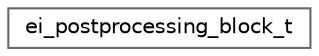 digraph "Graphical Class Hierarchy"
{
 // LATEX_PDF_SIZE
  bgcolor="transparent";
  edge [fontname=Helvetica,fontsize=10,labelfontname=Helvetica,labelfontsize=10];
  node [fontname=Helvetica,fontsize=10,shape=box,height=0.2,width=0.4];
  rankdir="LR";
  Node0 [id="Node000000",label="ei_postprocessing_block_t",height=0.2,width=0.4,color="grey40", fillcolor="white", style="filled",URL="$structei__postprocessing__block__t.html",tooltip=" "];
}
